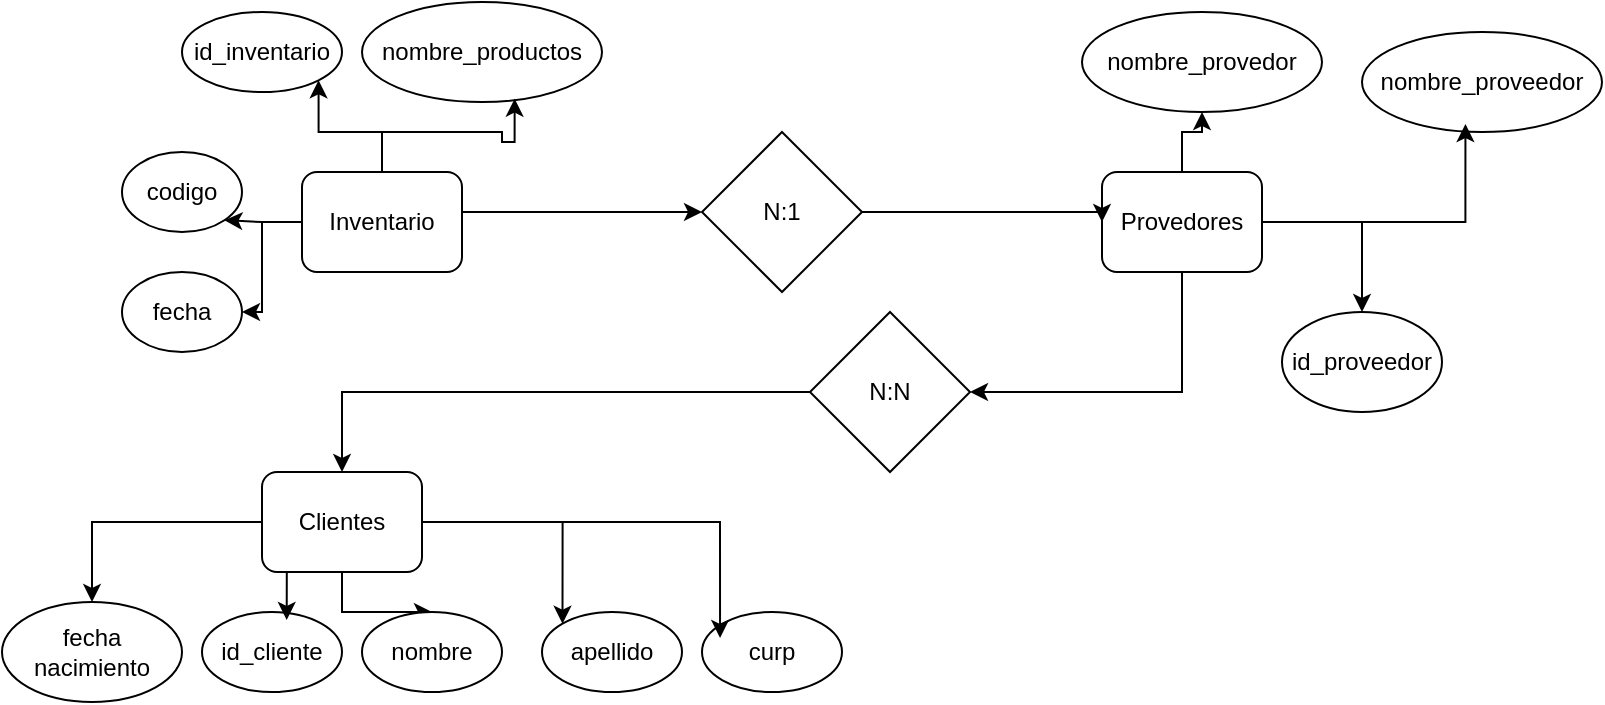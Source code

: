 <mxfile version="28.2.3">
  <diagram name="Página-1" id="4cKqU6f2n7i6AxzXwZae">
    <mxGraphModel dx="1613" dy="431" grid="1" gridSize="10" guides="1" tooltips="1" connect="1" arrows="1" fold="1" page="1" pageScale="1" pageWidth="827" pageHeight="1169" math="0" shadow="0">
      <root>
        <mxCell id="0" />
        <mxCell id="1" parent="0" />
        <mxCell id="O03gApu7USAlzMCrXdh5-22" style="edgeStyle=orthogonalEdgeStyle;rounded=0;orthogonalLoop=1;jettySize=auto;html=1;" edge="1" parent="1" source="O03gApu7USAlzMCrXdh5-1" target="O03gApu7USAlzMCrXdh5-7">
          <mxGeometry relative="1" as="geometry" />
        </mxCell>
        <mxCell id="O03gApu7USAlzMCrXdh5-23" style="edgeStyle=orthogonalEdgeStyle;rounded=0;orthogonalLoop=1;jettySize=auto;html=1;entryX=1;entryY=1;entryDx=0;entryDy=0;" edge="1" parent="1" source="O03gApu7USAlzMCrXdh5-1" target="O03gApu7USAlzMCrXdh5-6">
          <mxGeometry relative="1" as="geometry" />
        </mxCell>
        <mxCell id="O03gApu7USAlzMCrXdh5-24" style="edgeStyle=orthogonalEdgeStyle;rounded=0;orthogonalLoop=1;jettySize=auto;html=1;entryX=1;entryY=1;entryDx=0;entryDy=0;" edge="1" parent="1" source="O03gApu7USAlzMCrXdh5-1" target="O03gApu7USAlzMCrXdh5-4">
          <mxGeometry relative="1" as="geometry" />
        </mxCell>
        <mxCell id="O03gApu7USAlzMCrXdh5-30" style="edgeStyle=orthogonalEdgeStyle;rounded=0;orthogonalLoop=1;jettySize=auto;html=1;entryX=0;entryY=0.5;entryDx=0;entryDy=0;" edge="1" parent="1" source="O03gApu7USAlzMCrXdh5-1" target="O03gApu7USAlzMCrXdh5-29">
          <mxGeometry relative="1" as="geometry">
            <Array as="points">
              <mxPoint x="190" y="170" />
              <mxPoint x="190" y="170" />
            </Array>
          </mxGeometry>
        </mxCell>
        <mxCell id="O03gApu7USAlzMCrXdh5-1" value="Inventario" style="rounded=1;whiteSpace=wrap;html=1;" vertex="1" parent="1">
          <mxGeometry x="80" y="150" width="80" height="50" as="geometry" />
        </mxCell>
        <mxCell id="O03gApu7USAlzMCrXdh5-17" style="edgeStyle=orthogonalEdgeStyle;rounded=0;orthogonalLoop=1;jettySize=auto;html=1;exitX=0;exitY=0.5;exitDx=0;exitDy=0;entryX=0.5;entryY=0;entryDx=0;entryDy=0;" edge="1" parent="1" source="O03gApu7USAlzMCrXdh5-2" target="O03gApu7USAlzMCrXdh5-16">
          <mxGeometry relative="1" as="geometry" />
        </mxCell>
        <mxCell id="O03gApu7USAlzMCrXdh5-19" style="edgeStyle=orthogonalEdgeStyle;rounded=0;orthogonalLoop=1;jettySize=auto;html=1;" edge="1" parent="1" source="O03gApu7USAlzMCrXdh5-2" target="O03gApu7USAlzMCrXdh5-13">
          <mxGeometry relative="1" as="geometry" />
        </mxCell>
        <mxCell id="O03gApu7USAlzMCrXdh5-20" style="edgeStyle=orthogonalEdgeStyle;rounded=0;orthogonalLoop=1;jettySize=auto;html=1;exitX=1;exitY=0.5;exitDx=0;exitDy=0;entryX=0;entryY=0;entryDx=0;entryDy=0;" edge="1" parent="1" source="O03gApu7USAlzMCrXdh5-2" target="O03gApu7USAlzMCrXdh5-14">
          <mxGeometry relative="1" as="geometry" />
        </mxCell>
        <mxCell id="O03gApu7USAlzMCrXdh5-2" value="Clientes" style="rounded=1;whiteSpace=wrap;html=1;" vertex="1" parent="1">
          <mxGeometry x="60" y="300" width="80" height="50" as="geometry" />
        </mxCell>
        <mxCell id="O03gApu7USAlzMCrXdh5-26" style="edgeStyle=orthogonalEdgeStyle;rounded=0;orthogonalLoop=1;jettySize=auto;html=1;entryX=0.5;entryY=1;entryDx=0;entryDy=0;" edge="1" parent="1" source="O03gApu7USAlzMCrXdh5-3" target="O03gApu7USAlzMCrXdh5-10">
          <mxGeometry relative="1" as="geometry" />
        </mxCell>
        <mxCell id="O03gApu7USAlzMCrXdh5-28" style="edgeStyle=orthogonalEdgeStyle;rounded=0;orthogonalLoop=1;jettySize=auto;html=1;" edge="1" parent="1" source="O03gApu7USAlzMCrXdh5-3" target="O03gApu7USAlzMCrXdh5-9">
          <mxGeometry relative="1" as="geometry" />
        </mxCell>
        <mxCell id="O03gApu7USAlzMCrXdh5-34" style="edgeStyle=orthogonalEdgeStyle;rounded=0;orthogonalLoop=1;jettySize=auto;html=1;entryX=1;entryY=0.5;entryDx=0;entryDy=0;" edge="1" parent="1" source="O03gApu7USAlzMCrXdh5-3" target="O03gApu7USAlzMCrXdh5-32">
          <mxGeometry relative="1" as="geometry">
            <Array as="points">
              <mxPoint x="520" y="260" />
            </Array>
          </mxGeometry>
        </mxCell>
        <mxCell id="O03gApu7USAlzMCrXdh5-3" value="Provedores" style="rounded=1;whiteSpace=wrap;html=1;" vertex="1" parent="1">
          <mxGeometry x="480" y="150" width="80" height="50" as="geometry" />
        </mxCell>
        <mxCell id="O03gApu7USAlzMCrXdh5-4" value="id_inventario" style="ellipse;whiteSpace=wrap;html=1;" vertex="1" parent="1">
          <mxGeometry x="20" y="70" width="80" height="40" as="geometry" />
        </mxCell>
        <mxCell id="O03gApu7USAlzMCrXdh5-5" value="nombre_productos" style="ellipse;whiteSpace=wrap;html=1;" vertex="1" parent="1">
          <mxGeometry x="110" y="65" width="120" height="50" as="geometry" />
        </mxCell>
        <mxCell id="O03gApu7USAlzMCrXdh5-6" value="codigo" style="ellipse;whiteSpace=wrap;html=1;" vertex="1" parent="1">
          <mxGeometry x="-10" y="140" width="60" height="40" as="geometry" />
        </mxCell>
        <mxCell id="O03gApu7USAlzMCrXdh5-7" value="fecha" style="ellipse;whiteSpace=wrap;html=1;" vertex="1" parent="1">
          <mxGeometry x="-10" y="200" width="60" height="40" as="geometry" />
        </mxCell>
        <mxCell id="O03gApu7USAlzMCrXdh5-9" value="id_proveedor" style="ellipse;whiteSpace=wrap;html=1;" vertex="1" parent="1">
          <mxGeometry x="570" y="220" width="80" height="50" as="geometry" />
        </mxCell>
        <mxCell id="O03gApu7USAlzMCrXdh5-10" value="nombre_provedor" style="ellipse;whiteSpace=wrap;html=1;" vertex="1" parent="1">
          <mxGeometry x="470" y="70" width="120" height="50" as="geometry" />
        </mxCell>
        <mxCell id="O03gApu7USAlzMCrXdh5-11" value="nombre_proveedor" style="ellipse;whiteSpace=wrap;html=1;" vertex="1" parent="1">
          <mxGeometry x="610" y="80" width="120" height="50" as="geometry" />
        </mxCell>
        <mxCell id="O03gApu7USAlzMCrXdh5-12" value="id_cliente" style="ellipse;whiteSpace=wrap;html=1;" vertex="1" parent="1">
          <mxGeometry x="30" y="370" width="70" height="40" as="geometry" />
        </mxCell>
        <mxCell id="O03gApu7USAlzMCrXdh5-13" value="nombre" style="ellipse;whiteSpace=wrap;html=1;" vertex="1" parent="1">
          <mxGeometry x="110" y="370" width="70" height="40" as="geometry" />
        </mxCell>
        <mxCell id="O03gApu7USAlzMCrXdh5-14" value="apellido" style="ellipse;whiteSpace=wrap;html=1;" vertex="1" parent="1">
          <mxGeometry x="200" y="370" width="70" height="40" as="geometry" />
        </mxCell>
        <mxCell id="O03gApu7USAlzMCrXdh5-15" value="curp" style="ellipse;whiteSpace=wrap;html=1;" vertex="1" parent="1">
          <mxGeometry x="280" y="370" width="70" height="40" as="geometry" />
        </mxCell>
        <mxCell id="O03gApu7USAlzMCrXdh5-16" value="fecha nacimiento" style="ellipse;whiteSpace=wrap;html=1;" vertex="1" parent="1">
          <mxGeometry x="-70" y="365" width="90" height="50" as="geometry" />
        </mxCell>
        <mxCell id="O03gApu7USAlzMCrXdh5-18" style="edgeStyle=orthogonalEdgeStyle;rounded=0;orthogonalLoop=1;jettySize=auto;html=1;exitX=0.5;exitY=1;exitDx=0;exitDy=0;entryX=0.605;entryY=0.1;entryDx=0;entryDy=0;entryPerimeter=0;" edge="1" parent="1" source="O03gApu7USAlzMCrXdh5-2" target="O03gApu7USAlzMCrXdh5-12">
          <mxGeometry relative="1" as="geometry" />
        </mxCell>
        <mxCell id="O03gApu7USAlzMCrXdh5-21" style="edgeStyle=orthogonalEdgeStyle;rounded=0;orthogonalLoop=1;jettySize=auto;html=1;entryX=0.129;entryY=0.325;entryDx=0;entryDy=0;entryPerimeter=0;" edge="1" parent="1" source="O03gApu7USAlzMCrXdh5-2" target="O03gApu7USAlzMCrXdh5-15">
          <mxGeometry relative="1" as="geometry" />
        </mxCell>
        <mxCell id="O03gApu7USAlzMCrXdh5-25" style="edgeStyle=orthogonalEdgeStyle;rounded=0;orthogonalLoop=1;jettySize=auto;html=1;entryX=0.636;entryY=0.967;entryDx=0;entryDy=0;entryPerimeter=0;" edge="1" parent="1" source="O03gApu7USAlzMCrXdh5-1" target="O03gApu7USAlzMCrXdh5-5">
          <mxGeometry relative="1" as="geometry" />
        </mxCell>
        <mxCell id="O03gApu7USAlzMCrXdh5-27" style="edgeStyle=orthogonalEdgeStyle;rounded=0;orthogonalLoop=1;jettySize=auto;html=1;entryX=0.431;entryY=0.92;entryDx=0;entryDy=0;entryPerimeter=0;" edge="1" parent="1" source="O03gApu7USAlzMCrXdh5-3" target="O03gApu7USAlzMCrXdh5-11">
          <mxGeometry relative="1" as="geometry" />
        </mxCell>
        <mxCell id="O03gApu7USAlzMCrXdh5-31" style="edgeStyle=orthogonalEdgeStyle;rounded=0;orthogonalLoop=1;jettySize=auto;html=1;entryX=0;entryY=0.5;entryDx=0;entryDy=0;" edge="1" parent="1" source="O03gApu7USAlzMCrXdh5-29" target="O03gApu7USAlzMCrXdh5-3">
          <mxGeometry relative="1" as="geometry">
            <Array as="points">
              <mxPoint x="480" y="170" />
            </Array>
          </mxGeometry>
        </mxCell>
        <mxCell id="O03gApu7USAlzMCrXdh5-29" value="N:1" style="rhombus;whiteSpace=wrap;html=1;" vertex="1" parent="1">
          <mxGeometry x="280" y="130" width="80" height="80" as="geometry" />
        </mxCell>
        <mxCell id="O03gApu7USAlzMCrXdh5-33" style="edgeStyle=orthogonalEdgeStyle;rounded=0;orthogonalLoop=1;jettySize=auto;html=1;entryX=0.5;entryY=0;entryDx=0;entryDy=0;" edge="1" parent="1" source="O03gApu7USAlzMCrXdh5-32" target="O03gApu7USAlzMCrXdh5-2">
          <mxGeometry relative="1" as="geometry" />
        </mxCell>
        <mxCell id="O03gApu7USAlzMCrXdh5-32" value="N:N" style="rhombus;whiteSpace=wrap;html=1;" vertex="1" parent="1">
          <mxGeometry x="334" y="220" width="80" height="80" as="geometry" />
        </mxCell>
      </root>
    </mxGraphModel>
  </diagram>
</mxfile>
